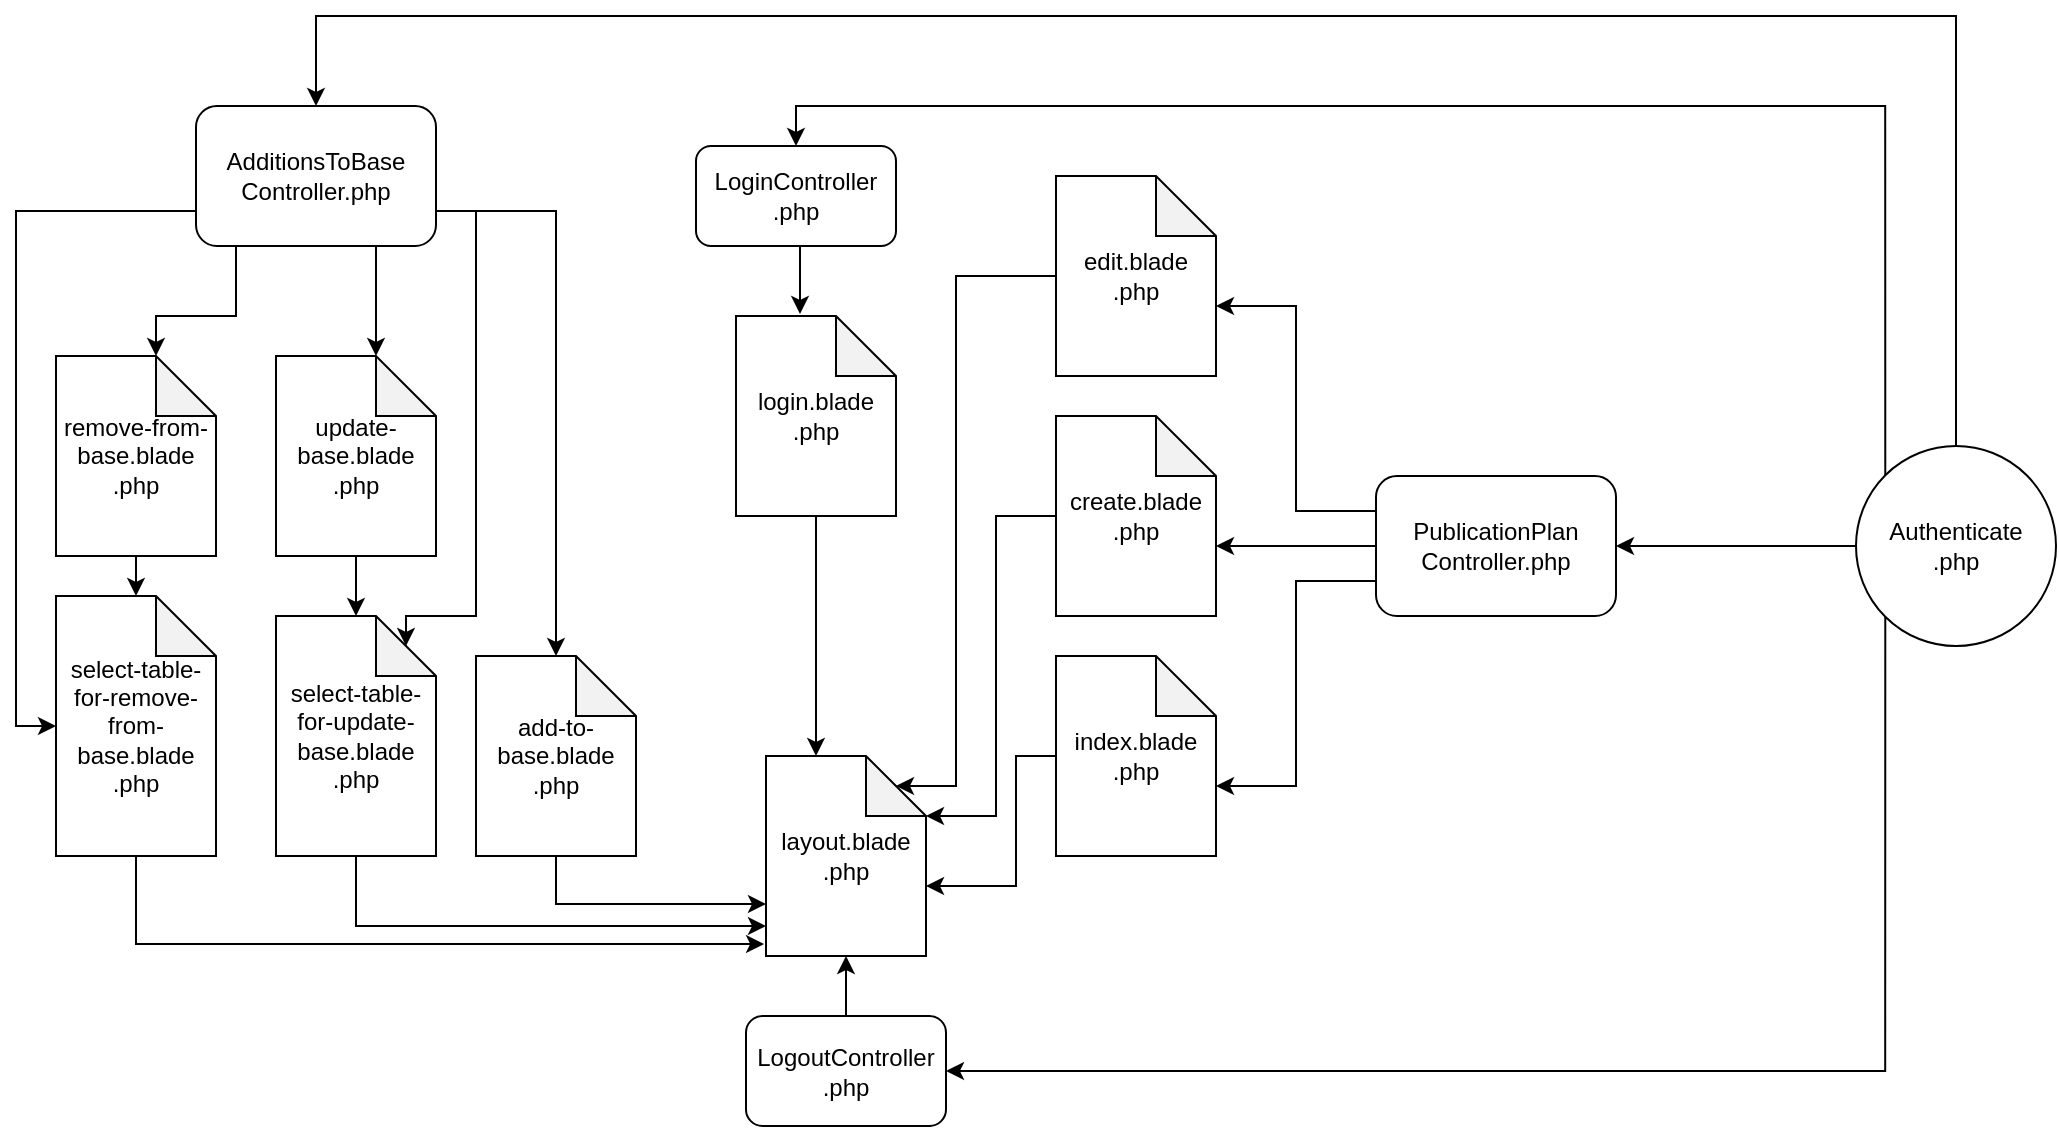 <mxfile version="10.6.3" type="device"><diagram id="4pCZjI9oP0AZFzTA5AMu" name="Page-1"><mxGraphModel dx="1394" dy="795" grid="1" gridSize="10" guides="1" tooltips="1" connect="1" arrows="1" fold="1" page="1" pageScale="1" pageWidth="827" pageHeight="1169" math="0" shadow="0"><root><mxCell id="0"/><mxCell id="1" parent="0"/><mxCell id="2Mzop0UMek3vHh2_f194-1" value="layout.blade&lt;br&gt;.php" style="shape=note;whiteSpace=wrap;html=1;backgroundOutline=1;darkOpacity=0.05;" vertex="1" parent="1"><mxGeometry x="455" y="610" width="80" height="100" as="geometry"/></mxCell><mxCell id="2Mzop0UMek3vHh2_f194-19" style="edgeStyle=orthogonalEdgeStyle;rounded=0;orthogonalLoop=1;jettySize=auto;html=1;exitX=0;exitY=0.5;exitDx=0;exitDy=0;exitPerimeter=0;entryX=0;entryY=0;entryDx=80;entryDy=65;entryPerimeter=0;" edge="1" parent="1" source="2Mzop0UMek3vHh2_f194-2" target="2Mzop0UMek3vHh2_f194-1"><mxGeometry relative="1" as="geometry"><Array as="points"><mxPoint x="580" y="610"/><mxPoint x="580" y="675"/></Array></mxGeometry></mxCell><mxCell id="2Mzop0UMek3vHh2_f194-2" value="index.blade&lt;br&gt;.php" style="shape=note;whiteSpace=wrap;html=1;backgroundOutline=1;darkOpacity=0.05;" vertex="1" parent="1"><mxGeometry x="600" y="560" width="80" height="100" as="geometry"/></mxCell><mxCell id="2Mzop0UMek3vHh2_f194-20" style="edgeStyle=orthogonalEdgeStyle;rounded=0;orthogonalLoop=1;jettySize=auto;html=1;exitX=0;exitY=0.5;exitDx=0;exitDy=0;exitPerimeter=0;entryX=0;entryY=0;entryDx=80;entryDy=30;entryPerimeter=0;" edge="1" parent="1" source="2Mzop0UMek3vHh2_f194-3" target="2Mzop0UMek3vHh2_f194-1"><mxGeometry relative="1" as="geometry"><Array as="points"><mxPoint x="570" y="490"/><mxPoint x="570" y="640"/></Array></mxGeometry></mxCell><mxCell id="2Mzop0UMek3vHh2_f194-3" value="create.blade&lt;br&gt;.php" style="shape=note;whiteSpace=wrap;html=1;backgroundOutline=1;darkOpacity=0.05;" vertex="1" parent="1"><mxGeometry x="600" y="440" width="80" height="100" as="geometry"/></mxCell><mxCell id="2Mzop0UMek3vHh2_f194-21" style="edgeStyle=orthogonalEdgeStyle;rounded=0;orthogonalLoop=1;jettySize=auto;html=1;exitX=0;exitY=0.5;exitDx=0;exitDy=0;exitPerimeter=0;entryX=0;entryY=0;entryDx=65;entryDy=15;entryPerimeter=0;" edge="1" parent="1" source="2Mzop0UMek3vHh2_f194-4" target="2Mzop0UMek3vHh2_f194-1"><mxGeometry relative="1" as="geometry"><Array as="points"><mxPoint x="550" y="370"/><mxPoint x="550" y="625"/></Array></mxGeometry></mxCell><mxCell id="2Mzop0UMek3vHh2_f194-4" value="edit.blade&lt;br&gt;.php" style="shape=note;whiteSpace=wrap;html=1;backgroundOutline=1;darkOpacity=0.05;" vertex="1" parent="1"><mxGeometry x="600" y="320" width="80" height="100" as="geometry"/></mxCell><mxCell id="2Mzop0UMek3vHh2_f194-29" style="edgeStyle=orthogonalEdgeStyle;rounded=0;orthogonalLoop=1;jettySize=auto;html=1;exitX=0.5;exitY=1;exitDx=0;exitDy=0;exitPerimeter=0;entryX=0;entryY=0;entryDx=25;entryDy=0;entryPerimeter=0;" edge="1" parent="1" source="2Mzop0UMek3vHh2_f194-5" target="2Mzop0UMek3vHh2_f194-1"><mxGeometry relative="1" as="geometry"/></mxCell><mxCell id="2Mzop0UMek3vHh2_f194-5" value="login.blade&lt;br&gt;.php" style="shape=note;whiteSpace=wrap;html=1;backgroundOutline=1;darkOpacity=0.05;" vertex="1" parent="1"><mxGeometry x="440" y="390" width="80" height="100" as="geometry"/></mxCell><mxCell id="2Mzop0UMek3vHh2_f194-23" style="edgeStyle=orthogonalEdgeStyle;rounded=0;orthogonalLoop=1;jettySize=auto;html=1;exitX=0.5;exitY=1;exitDx=0;exitDy=0;exitPerimeter=0;entryX=0;entryY=0.74;entryDx=0;entryDy=0;entryPerimeter=0;" edge="1" parent="1" source="2Mzop0UMek3vHh2_f194-6" target="2Mzop0UMek3vHh2_f194-1"><mxGeometry relative="1" as="geometry"/></mxCell><mxCell id="2Mzop0UMek3vHh2_f194-6" value="add-to-base.blade&lt;br&gt;.php" style="shape=note;whiteSpace=wrap;html=1;backgroundOutline=1;darkOpacity=0.05;" vertex="1" parent="1"><mxGeometry x="310" y="560" width="80" height="100" as="geometry"/></mxCell><mxCell id="2Mzop0UMek3vHh2_f194-27" style="edgeStyle=orthogonalEdgeStyle;rounded=0;orthogonalLoop=1;jettySize=auto;html=1;exitX=0.5;exitY=1;exitDx=0;exitDy=0;exitPerimeter=0;entryX=0.5;entryY=0;entryDx=0;entryDy=0;entryPerimeter=0;" edge="1" parent="1" source="2Mzop0UMek3vHh2_f194-7" target="2Mzop0UMek3vHh2_f194-9"><mxGeometry relative="1" as="geometry"/></mxCell><mxCell id="2Mzop0UMek3vHh2_f194-7" value="remove-from-base.blade&lt;br&gt;.php" style="shape=note;whiteSpace=wrap;html=1;backgroundOutline=1;darkOpacity=0.05;" vertex="1" parent="1"><mxGeometry x="100" y="410" width="80" height="100" as="geometry"/></mxCell><mxCell id="2Mzop0UMek3vHh2_f194-24" style="edgeStyle=orthogonalEdgeStyle;rounded=0;orthogonalLoop=1;jettySize=auto;html=1;exitX=0.5;exitY=1;exitDx=0;exitDy=0;exitPerimeter=0;entryX=0;entryY=0.85;entryDx=0;entryDy=0;entryPerimeter=0;" edge="1" parent="1" source="2Mzop0UMek3vHh2_f194-8" target="2Mzop0UMek3vHh2_f194-1"><mxGeometry relative="1" as="geometry"/></mxCell><mxCell id="2Mzop0UMek3vHh2_f194-8" value="select-table-for-update-base.blade&lt;br&gt;.php" style="shape=note;whiteSpace=wrap;html=1;backgroundOutline=1;darkOpacity=0.05;" vertex="1" parent="1"><mxGeometry x="210" y="540" width="80" height="120" as="geometry"/></mxCell><mxCell id="2Mzop0UMek3vHh2_f194-25" style="edgeStyle=orthogonalEdgeStyle;rounded=0;orthogonalLoop=1;jettySize=auto;html=1;exitX=0.5;exitY=1;exitDx=0;exitDy=0;exitPerimeter=0;entryX=-0.012;entryY=0.94;entryDx=0;entryDy=0;entryPerimeter=0;" edge="1" parent="1" source="2Mzop0UMek3vHh2_f194-9" target="2Mzop0UMek3vHh2_f194-1"><mxGeometry relative="1" as="geometry"/></mxCell><mxCell id="2Mzop0UMek3vHh2_f194-9" value="select-table-for-remove-from-base.blade&lt;br&gt;.php" style="shape=note;whiteSpace=wrap;html=1;backgroundOutline=1;darkOpacity=0.05;" vertex="1" parent="1"><mxGeometry x="100" y="530" width="80" height="130" as="geometry"/></mxCell><mxCell id="2Mzop0UMek3vHh2_f194-28" style="edgeStyle=orthogonalEdgeStyle;rounded=0;orthogonalLoop=1;jettySize=auto;html=1;exitX=0.5;exitY=1;exitDx=0;exitDy=0;exitPerimeter=0;entryX=0.5;entryY=0;entryDx=0;entryDy=0;entryPerimeter=0;" edge="1" parent="1" source="2Mzop0UMek3vHh2_f194-10" target="2Mzop0UMek3vHh2_f194-8"><mxGeometry relative="1" as="geometry"/></mxCell><mxCell id="2Mzop0UMek3vHh2_f194-10" value="update-base.blade&lt;br&gt;.php" style="shape=note;whiteSpace=wrap;html=1;backgroundOutline=1;darkOpacity=0.05;" vertex="1" parent="1"><mxGeometry x="210" y="410" width="80" height="100" as="geometry"/></mxCell><mxCell id="2Mzop0UMek3vHh2_f194-15" style="edgeStyle=orthogonalEdgeStyle;rounded=0;orthogonalLoop=1;jettySize=auto;html=1;exitX=0;exitY=0.5;exitDx=0;exitDy=0;entryX=0;entryY=0;entryDx=80;entryDy=65;entryPerimeter=0;" edge="1" parent="1" source="2Mzop0UMek3vHh2_f194-14" target="2Mzop0UMek3vHh2_f194-3"><mxGeometry relative="1" as="geometry"/></mxCell><mxCell id="2Mzop0UMek3vHh2_f194-16" style="edgeStyle=orthogonalEdgeStyle;rounded=0;orthogonalLoop=1;jettySize=auto;html=1;exitX=0;exitY=0.25;exitDx=0;exitDy=0;entryX=0;entryY=0;entryDx=80;entryDy=65;entryPerimeter=0;" edge="1" parent="1" source="2Mzop0UMek3vHh2_f194-14" target="2Mzop0UMek3vHh2_f194-4"><mxGeometry relative="1" as="geometry"/></mxCell><mxCell id="2Mzop0UMek3vHh2_f194-17" style="edgeStyle=orthogonalEdgeStyle;rounded=0;orthogonalLoop=1;jettySize=auto;html=1;exitX=0;exitY=0.75;exitDx=0;exitDy=0;entryX=0;entryY=0;entryDx=80;entryDy=65;entryPerimeter=0;" edge="1" parent="1" source="2Mzop0UMek3vHh2_f194-14" target="2Mzop0UMek3vHh2_f194-2"><mxGeometry relative="1" as="geometry"/></mxCell><mxCell id="2Mzop0UMek3vHh2_f194-14" value="PublicationPlan&lt;br&gt;Controller.php" style="rounded=1;whiteSpace=wrap;html=1;" vertex="1" parent="1"><mxGeometry x="760" y="470" width="120" height="70" as="geometry"/></mxCell><mxCell id="2Mzop0UMek3vHh2_f194-33" style="edgeStyle=orthogonalEdgeStyle;rounded=0;orthogonalLoop=1;jettySize=auto;html=1;exitX=1;exitY=0.75;exitDx=0;exitDy=0;entryX=0.5;entryY=0;entryDx=0;entryDy=0;entryPerimeter=0;" edge="1" parent="1" source="2Mzop0UMek3vHh2_f194-32" target="2Mzop0UMek3vHh2_f194-6"><mxGeometry relative="1" as="geometry"/></mxCell><mxCell id="2Mzop0UMek3vHh2_f194-34" style="edgeStyle=orthogonalEdgeStyle;rounded=0;orthogonalLoop=1;jettySize=auto;html=1;exitX=0.75;exitY=1;exitDx=0;exitDy=0;entryX=0;entryY=0;entryDx=50;entryDy=0;entryPerimeter=0;" edge="1" parent="1" source="2Mzop0UMek3vHh2_f194-32" target="2Mzop0UMek3vHh2_f194-10"><mxGeometry relative="1" as="geometry"/></mxCell><mxCell id="2Mzop0UMek3vHh2_f194-35" style="edgeStyle=orthogonalEdgeStyle;rounded=0;orthogonalLoop=1;jettySize=auto;html=1;exitX=0.25;exitY=1;exitDx=0;exitDy=0;entryX=0;entryY=0;entryDx=50;entryDy=0;entryPerimeter=0;" edge="1" parent="1" source="2Mzop0UMek3vHh2_f194-32" target="2Mzop0UMek3vHh2_f194-7"><mxGeometry relative="1" as="geometry"><Array as="points"><mxPoint x="190" y="355"/><mxPoint x="190" y="390"/><mxPoint x="150" y="390"/></Array></mxGeometry></mxCell><mxCell id="2Mzop0UMek3vHh2_f194-36" style="edgeStyle=orthogonalEdgeStyle;rounded=0;orthogonalLoop=1;jettySize=auto;html=1;exitX=1;exitY=0.75;exitDx=0;exitDy=0;entryX=0;entryY=0;entryDx=65;entryDy=15;entryPerimeter=0;" edge="1" parent="1" source="2Mzop0UMek3vHh2_f194-32" target="2Mzop0UMek3vHh2_f194-8"><mxGeometry relative="1" as="geometry"><Array as="points"><mxPoint x="310" y="338"/><mxPoint x="310" y="540"/><mxPoint x="275" y="540"/></Array></mxGeometry></mxCell><mxCell id="2Mzop0UMek3vHh2_f194-37" style="edgeStyle=orthogonalEdgeStyle;rounded=0;orthogonalLoop=1;jettySize=auto;html=1;exitX=0;exitY=0.75;exitDx=0;exitDy=0;entryX=0;entryY=0.5;entryDx=0;entryDy=0;entryPerimeter=0;" edge="1" parent="1" source="2Mzop0UMek3vHh2_f194-32" target="2Mzop0UMek3vHh2_f194-9"><mxGeometry relative="1" as="geometry"><Array as="points"><mxPoint x="80" y="338"/><mxPoint x="80" y="595"/></Array></mxGeometry></mxCell><mxCell id="2Mzop0UMek3vHh2_f194-32" value="AdditionsToBase&lt;br&gt;Controller.php" style="rounded=1;whiteSpace=wrap;html=1;" vertex="1" parent="1"><mxGeometry x="170" y="285" width="120" height="70" as="geometry"/></mxCell><mxCell id="2Mzop0UMek3vHh2_f194-39" style="edgeStyle=orthogonalEdgeStyle;rounded=0;orthogonalLoop=1;jettySize=auto;html=1;exitX=0.5;exitY=1;exitDx=0;exitDy=0;entryX=0.4;entryY=-0.01;entryDx=0;entryDy=0;entryPerimeter=0;" edge="1" parent="1" source="2Mzop0UMek3vHh2_f194-38" target="2Mzop0UMek3vHh2_f194-5"><mxGeometry relative="1" as="geometry"/></mxCell><mxCell id="2Mzop0UMek3vHh2_f194-38" value="LoginController&lt;br&gt;.php" style="rounded=1;whiteSpace=wrap;html=1;" vertex="1" parent="1"><mxGeometry x="420" y="305" width="100" height="50" as="geometry"/></mxCell><mxCell id="2Mzop0UMek3vHh2_f194-41" style="edgeStyle=orthogonalEdgeStyle;rounded=0;orthogonalLoop=1;jettySize=auto;html=1;exitX=0.5;exitY=0;exitDx=0;exitDy=0;entryX=0.5;entryY=1;entryDx=0;entryDy=0;entryPerimeter=0;" edge="1" parent="1" source="2Mzop0UMek3vHh2_f194-40" target="2Mzop0UMek3vHh2_f194-1"><mxGeometry relative="1" as="geometry"/></mxCell><mxCell id="2Mzop0UMek3vHh2_f194-40" value="LogoutController&lt;br&gt;.php" style="rounded=1;whiteSpace=wrap;html=1;" vertex="1" parent="1"><mxGeometry x="445" y="740" width="100" height="55" as="geometry"/></mxCell><mxCell id="2Mzop0UMek3vHh2_f194-43" style="edgeStyle=orthogonalEdgeStyle;rounded=0;orthogonalLoop=1;jettySize=auto;html=1;exitX=0.5;exitY=0;exitDx=0;exitDy=0;entryX=0.5;entryY=0;entryDx=0;entryDy=0;" edge="1" parent="1" source="2Mzop0UMek3vHh2_f194-42" target="2Mzop0UMek3vHh2_f194-32"><mxGeometry relative="1" as="geometry"><Array as="points"><mxPoint x="1050" y="240"/><mxPoint x="230" y="240"/></Array></mxGeometry></mxCell><mxCell id="2Mzop0UMek3vHh2_f194-44" style="edgeStyle=orthogonalEdgeStyle;rounded=0;orthogonalLoop=1;jettySize=auto;html=1;exitX=0;exitY=0;exitDx=0;exitDy=0;entryX=0.5;entryY=0;entryDx=0;entryDy=0;" edge="1" parent="1" source="2Mzop0UMek3vHh2_f194-42" target="2Mzop0UMek3vHh2_f194-38"><mxGeometry relative="1" as="geometry"><Array as="points"><mxPoint x="1015" y="285"/><mxPoint x="470" y="285"/></Array></mxGeometry></mxCell><mxCell id="2Mzop0UMek3vHh2_f194-45" style="edgeStyle=orthogonalEdgeStyle;rounded=0;orthogonalLoop=1;jettySize=auto;html=1;exitX=0;exitY=0.5;exitDx=0;exitDy=0;entryX=1;entryY=0.5;entryDx=0;entryDy=0;" edge="1" parent="1" source="2Mzop0UMek3vHh2_f194-42" target="2Mzop0UMek3vHh2_f194-14"><mxGeometry relative="1" as="geometry"/></mxCell><mxCell id="2Mzop0UMek3vHh2_f194-46" style="edgeStyle=orthogonalEdgeStyle;rounded=0;orthogonalLoop=1;jettySize=auto;html=1;exitX=0;exitY=1;exitDx=0;exitDy=0;entryX=1;entryY=0.5;entryDx=0;entryDy=0;" edge="1" parent="1" source="2Mzop0UMek3vHh2_f194-42" target="2Mzop0UMek3vHh2_f194-40"><mxGeometry relative="1" as="geometry"><Array as="points"><mxPoint x="1015" y="768"/></Array></mxGeometry></mxCell><mxCell id="2Mzop0UMek3vHh2_f194-42" value="Authenticate&lt;br&gt;.php" style="ellipse;whiteSpace=wrap;html=1;aspect=fixed;" vertex="1" parent="1"><mxGeometry x="1000" y="455" width="100" height="100" as="geometry"/></mxCell></root></mxGraphModel></diagram></mxfile>